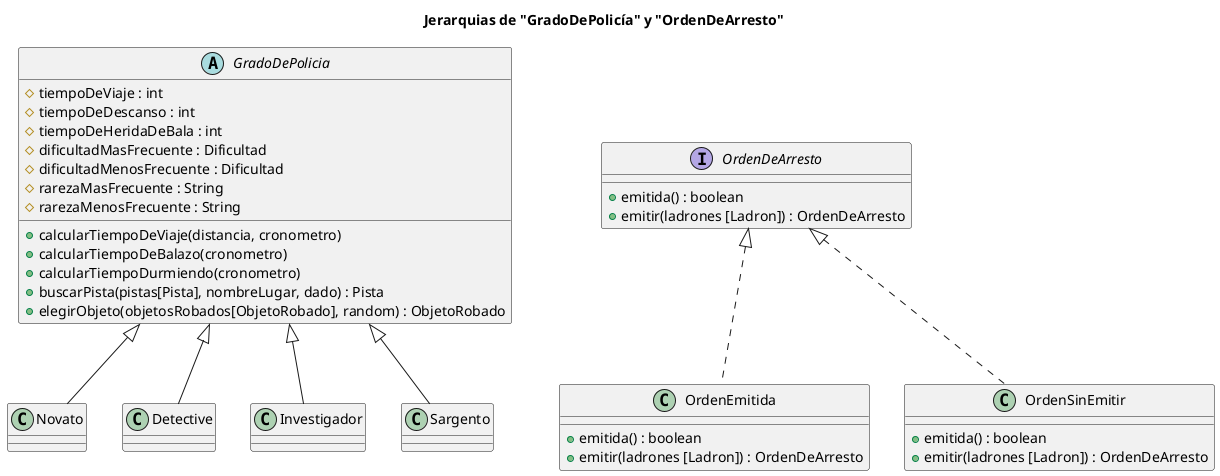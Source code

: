 @startuml
title Jerarquias de "GradoDePolicía" y "OrdenDeArresto"
abstract class GradoDePolicia{
    # tiempoDeViaje : int
    # tiempoDeDescanso : int
    # tiempoDeHeridaDeBala : int
    # dificultadMasFrecuente : Dificultad
    # dificultadMenosFrecuente : Dificultad
    # rarezaMasFrecuente : String
    # rarezaMenosFrecuente : String
    + calcularTiempoDeViaje(distancia, cronometro)
    + calcularTiempoDeBalazo(cronometro)
    + calcularTiempoDurmiendo(cronometro)
    + buscarPista(pistas[Pista], nombreLugar, dado) : Pista
    + elegirObjeto(objetosRobados[ObjetoRobado], random) : ObjetoRobado
}
class Novato{}
class Detective{}
class Investigador{}
class Sargento{}

interface OrdenDeArresto{
    + emitida() : boolean
    + emitir(ladrones [Ladron]) : OrdenDeArresto
}

class OrdenEmitida{
    + emitida() : boolean
    + emitir(ladrones [Ladron]) : OrdenDeArresto
}
class OrdenSinEmitir{
    + emitida() : boolean
    + emitir(ladrones [Ladron]) : OrdenDeArresto
}

GradoDePolicia <|-- Novato
GradoDePolicia <|-- Detective
GradoDePolicia <|-- Investigador
GradoDePolicia <|-- Sargento

OrdenDeArresto <|.. OrdenEmitida
OrdenDeArresto <|.. OrdenSinEmitir
@enduml